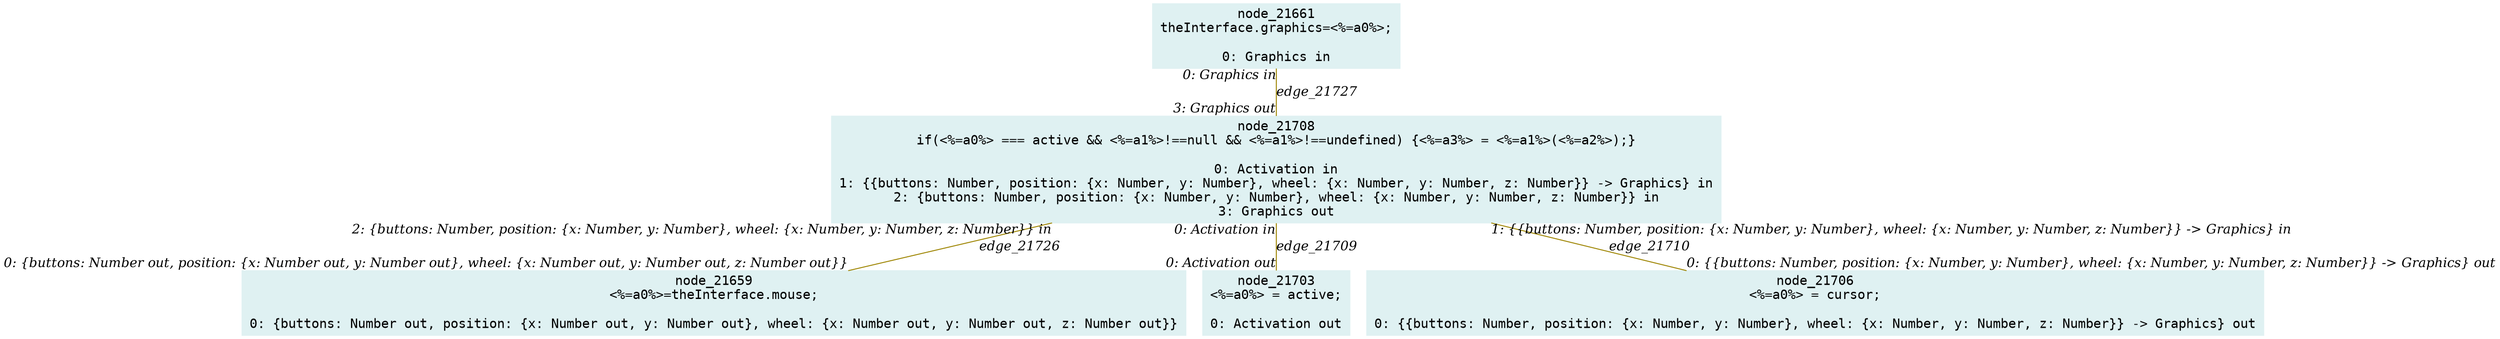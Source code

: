 digraph g{node_21659 [shape="box", style="filled", color="#dff1f2", fontname="Courier", label="node_21659
<%=a0%>=theInterface.mouse;

0: {buttons: Number out, position: {x: Number out, y: Number out}, wheel: {x: Number out, y: Number out, z: Number out}}" ]
node_21661 [shape="box", style="filled", color="#dff1f2", fontname="Courier", label="node_21661
theInterface.graphics=<%=a0%>;

0: Graphics in" ]
node_21703 [shape="box", style="filled", color="#dff1f2", fontname="Courier", label="node_21703
<%=a0%> = active;

0: Activation out" ]
node_21706 [shape="box", style="filled", color="#dff1f2", fontname="Courier", label="node_21706
<%=a0%> = cursor;

0: {{buttons: Number, position: {x: Number, y: Number}, wheel: {x: Number, y: Number, z: Number}} -> Graphics} out" ]
node_21708 [shape="box", style="filled", color="#dff1f2", fontname="Courier", label="node_21708
if(<%=a0%> === active && <%=a1%>!==null && <%=a1%>!==undefined) {<%=a3%> = <%=a1%>(<%=a2%>);}

0: Activation in
1: {{buttons: Number, position: {x: Number, y: Number}, wheel: {x: Number, y: Number, z: Number}} -> Graphics} in
2: {buttons: Number, position: {x: Number, y: Number}, wheel: {x: Number, y: Number, z: Number}} in
3: Graphics out" ]
node_21708 -> node_21703 [dir=none, arrowHead=none, fontname="Times-Italic", arrowsize=1, color="#9d8400", label="edge_21709",  headlabel="0: Activation out", taillabel="0: Activation in" ]
node_21708 -> node_21706 [dir=none, arrowHead=none, fontname="Times-Italic", arrowsize=1, color="#9d8400", label="edge_21710",  headlabel="0: {{buttons: Number, position: {x: Number, y: Number}, wheel: {x: Number, y: Number, z: Number}} -> Graphics} out", taillabel="1: {{buttons: Number, position: {x: Number, y: Number}, wheel: {x: Number, y: Number, z: Number}} -> Graphics} in" ]
node_21708 -> node_21659 [dir=none, arrowHead=none, fontname="Times-Italic", arrowsize=1, color="#9d8400", label="edge_21726",  headlabel="0: {buttons: Number out, position: {x: Number out, y: Number out}, wheel: {x: Number out, y: Number out, z: Number out}}", taillabel="2: {buttons: Number, position: {x: Number, y: Number}, wheel: {x: Number, y: Number, z: Number}} in" ]
node_21661 -> node_21708 [dir=none, arrowHead=none, fontname="Times-Italic", arrowsize=1, color="#9d8400", label="edge_21727",  headlabel="3: Graphics out", taillabel="0: Graphics in" ]
}